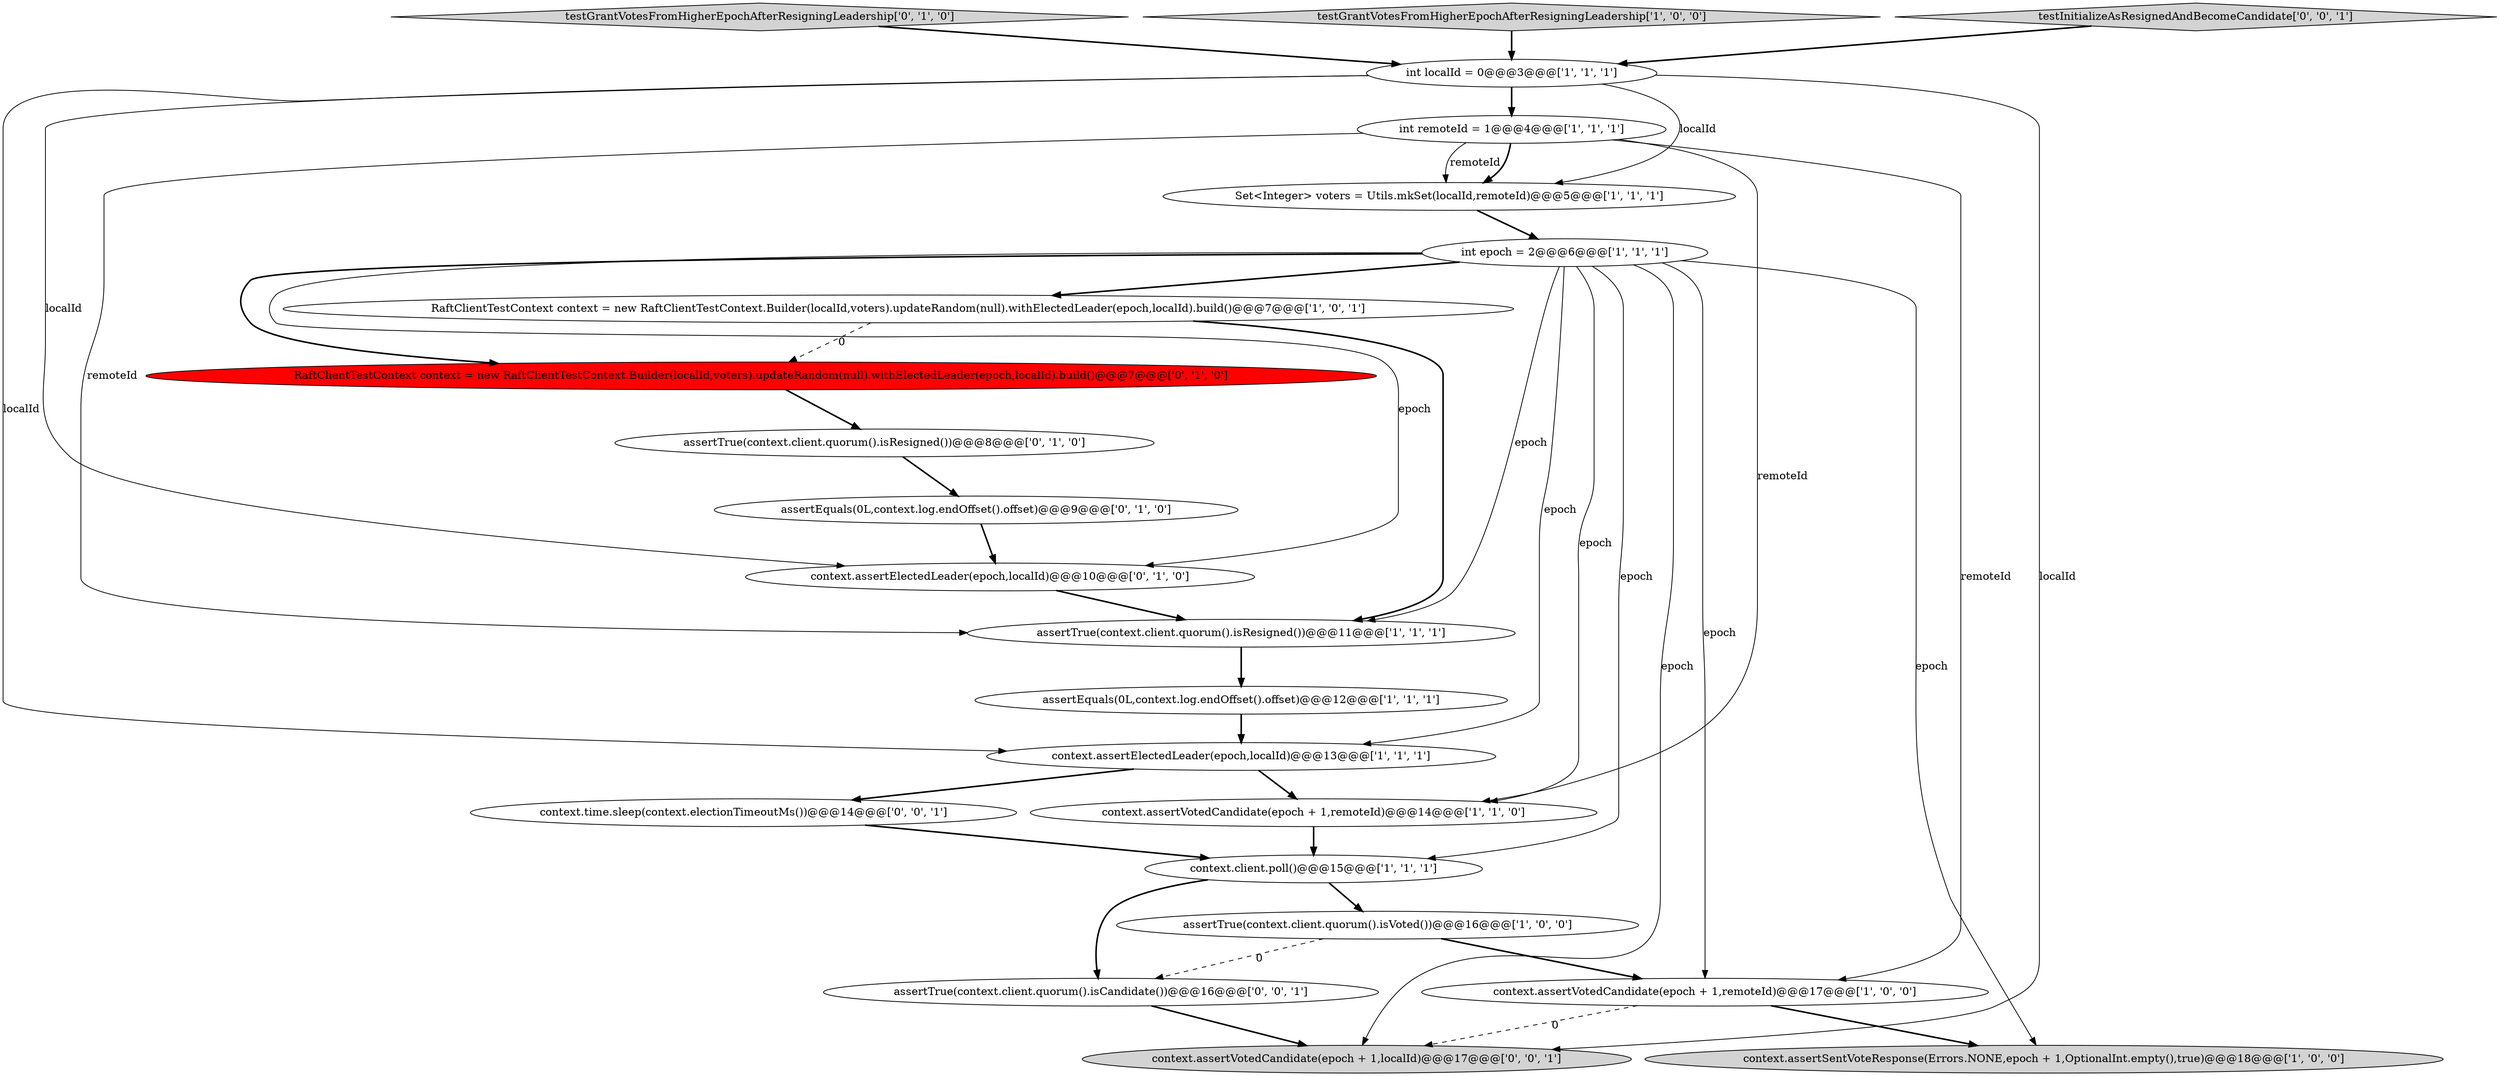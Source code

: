 digraph {
11 [style = filled, label = "assertTrue(context.client.quorum().isResigned())@@@11@@@['1', '1', '1']", fillcolor = white, shape = ellipse image = "AAA0AAABBB1BBB"];
0 [style = filled, label = "assertEquals(0L,context.log.endOffset().offset)@@@12@@@['1', '1', '1']", fillcolor = white, shape = ellipse image = "AAA0AAABBB1BBB"];
20 [style = filled, label = "assertTrue(context.client.quorum().isCandidate())@@@16@@@['0', '0', '1']", fillcolor = white, shape = ellipse image = "AAA0AAABBB3BBB"];
16 [style = filled, label = "context.assertElectedLeader(epoch,localId)@@@10@@@['0', '1', '0']", fillcolor = white, shape = ellipse image = "AAA0AAABBB2BBB"];
8 [style = filled, label = "context.client.poll()@@@15@@@['1', '1', '1']", fillcolor = white, shape = ellipse image = "AAA0AAABBB1BBB"];
9 [style = filled, label = "context.assertVotedCandidate(epoch + 1,remoteId)@@@17@@@['1', '0', '0']", fillcolor = white, shape = ellipse image = "AAA0AAABBB1BBB"];
13 [style = filled, label = "Set<Integer> voters = Utils.mkSet(localId,remoteId)@@@5@@@['1', '1', '1']", fillcolor = white, shape = ellipse image = "AAA0AAABBB1BBB"];
18 [style = filled, label = "assertEquals(0L,context.log.endOffset().offset)@@@9@@@['0', '1', '0']", fillcolor = white, shape = ellipse image = "AAA0AAABBB2BBB"];
14 [style = filled, label = "testGrantVotesFromHigherEpochAfterResigningLeadership['0', '1', '0']", fillcolor = lightgray, shape = diamond image = "AAA0AAABBB2BBB"];
19 [style = filled, label = "context.time.sleep(context.electionTimeoutMs())@@@14@@@['0', '0', '1']", fillcolor = white, shape = ellipse image = "AAA0AAABBB3BBB"];
10 [style = filled, label = "testGrantVotesFromHigherEpochAfterResigningLeadership['1', '0', '0']", fillcolor = lightgray, shape = diamond image = "AAA0AAABBB1BBB"];
2 [style = filled, label = "int epoch = 2@@@6@@@['1', '1', '1']", fillcolor = white, shape = ellipse image = "AAA0AAABBB1BBB"];
1 [style = filled, label = "int localId = 0@@@3@@@['1', '1', '1']", fillcolor = white, shape = ellipse image = "AAA0AAABBB1BBB"];
4 [style = filled, label = "context.assertVotedCandidate(epoch + 1,remoteId)@@@14@@@['1', '1', '0']", fillcolor = white, shape = ellipse image = "AAA0AAABBB1BBB"];
5 [style = filled, label = "context.assertSentVoteResponse(Errors.NONE,epoch + 1,OptionalInt.empty(),true)@@@18@@@['1', '0', '0']", fillcolor = lightgray, shape = ellipse image = "AAA0AAABBB1BBB"];
21 [style = filled, label = "context.assertVotedCandidate(epoch + 1,localId)@@@17@@@['0', '0', '1']", fillcolor = lightgray, shape = ellipse image = "AAA0AAABBB3BBB"];
7 [style = filled, label = "assertTrue(context.client.quorum().isVoted())@@@16@@@['1', '0', '0']", fillcolor = white, shape = ellipse image = "AAA0AAABBB1BBB"];
15 [style = filled, label = "RaftClientTestContext context = new RaftClientTestContext.Builder(localId,voters).updateRandom(null).withElectedLeader(epoch,localId).build()@@@7@@@['0', '1', '0']", fillcolor = red, shape = ellipse image = "AAA1AAABBB2BBB"];
6 [style = filled, label = "int remoteId = 1@@@4@@@['1', '1', '1']", fillcolor = white, shape = ellipse image = "AAA0AAABBB1BBB"];
17 [style = filled, label = "assertTrue(context.client.quorum().isResigned())@@@8@@@['0', '1', '0']", fillcolor = white, shape = ellipse image = "AAA0AAABBB2BBB"];
22 [style = filled, label = "testInitializeAsResignedAndBecomeCandidate['0', '0', '1']", fillcolor = lightgray, shape = diamond image = "AAA0AAABBB3BBB"];
12 [style = filled, label = "context.assertElectedLeader(epoch,localId)@@@13@@@['1', '1', '1']", fillcolor = white, shape = ellipse image = "AAA0AAABBB1BBB"];
3 [style = filled, label = "RaftClientTestContext context = new RaftClientTestContext.Builder(localId,voters).updateRandom(null).withElectedLeader(epoch,localId).build()@@@7@@@['1', '0', '1']", fillcolor = white, shape = ellipse image = "AAA0AAABBB1BBB"];
6->4 [style = solid, label="remoteId"];
1->12 [style = solid, label="localId"];
16->11 [style = bold, label=""];
2->11 [style = solid, label="epoch"];
0->12 [style = bold, label=""];
2->3 [style = bold, label=""];
3->11 [style = bold, label=""];
7->20 [style = dashed, label="0"];
6->9 [style = solid, label="remoteId"];
1->16 [style = solid, label="localId"];
2->5 [style = solid, label="epoch"];
6->11 [style = solid, label="remoteId"];
2->8 [style = solid, label="epoch"];
1->13 [style = solid, label="localId"];
19->8 [style = bold, label=""];
14->1 [style = bold, label=""];
8->7 [style = bold, label=""];
2->4 [style = solid, label="epoch"];
2->16 [style = solid, label="epoch"];
20->21 [style = bold, label=""];
7->9 [style = bold, label=""];
15->17 [style = bold, label=""];
11->0 [style = bold, label=""];
1->6 [style = bold, label=""];
8->20 [style = bold, label=""];
12->4 [style = bold, label=""];
9->21 [style = dashed, label="0"];
6->13 [style = solid, label="remoteId"];
6->13 [style = bold, label=""];
2->15 [style = bold, label=""];
2->9 [style = solid, label="epoch"];
9->5 [style = bold, label=""];
3->15 [style = dashed, label="0"];
4->8 [style = bold, label=""];
22->1 [style = bold, label=""];
12->19 [style = bold, label=""];
10->1 [style = bold, label=""];
1->21 [style = solid, label="localId"];
2->21 [style = solid, label="epoch"];
17->18 [style = bold, label=""];
2->12 [style = solid, label="epoch"];
13->2 [style = bold, label=""];
18->16 [style = bold, label=""];
}
